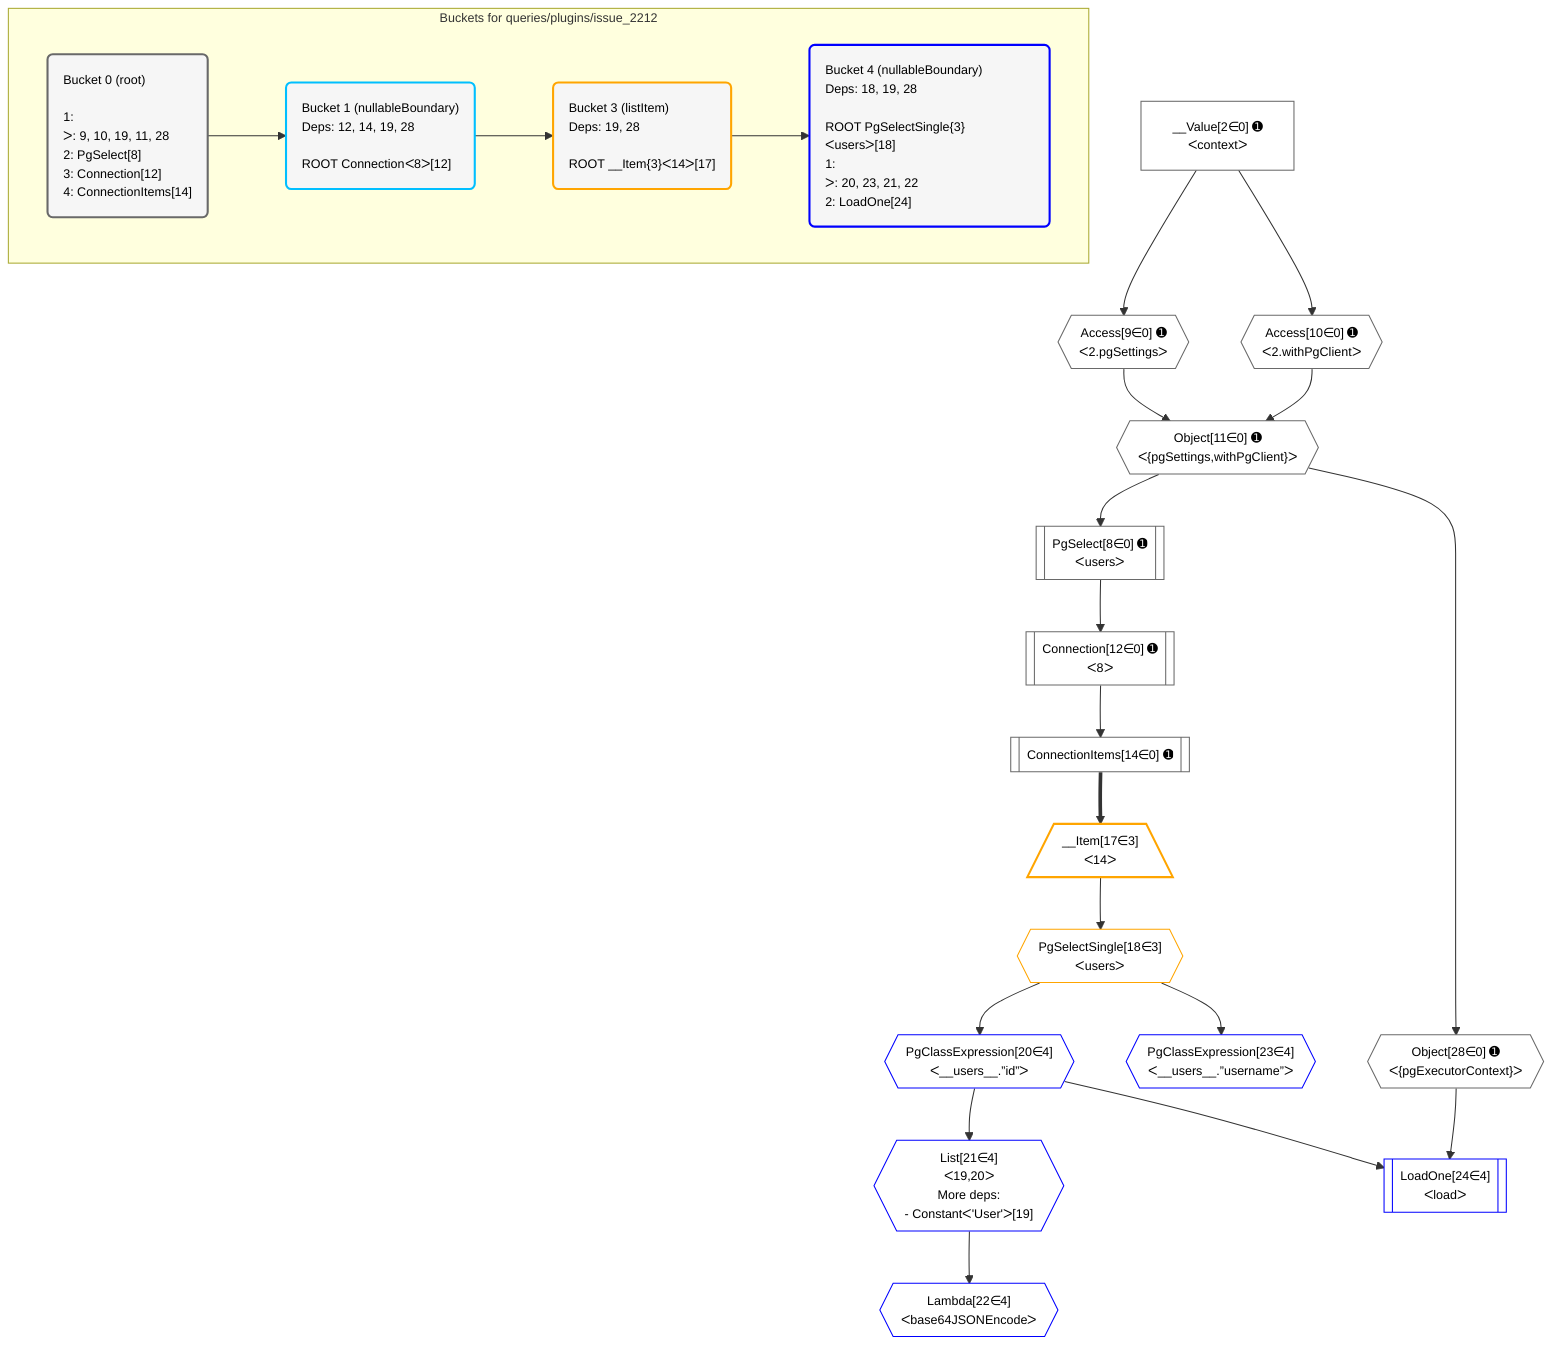 %%{init: {'themeVariables': { 'fontSize': '12px'}}}%%
graph TD
    classDef path fill:#eee,stroke:#000,color:#000
    classDef plan fill:#fff,stroke-width:1px,color:#000
    classDef itemplan fill:#fff,stroke-width:2px,color:#000
    classDef unbatchedplan fill:#dff,stroke-width:1px,color:#000
    classDef sideeffectplan fill:#fcc,stroke-width:2px,color:#000
    classDef bucket fill:#f6f6f6,color:#000,stroke-width:2px,text-align:left

    subgraph "Buckets for queries/plugins/issue_2212"
    Bucket0("Bucket 0 (root)<br /><br />1: <br />ᐳ: 9, 10, 19, 11, 28<br />2: PgSelect[8]<br />3: Connection[12]<br />4: ConnectionItems[14]"):::bucket
    Bucket1("Bucket 1 (nullableBoundary)<br />Deps: 12, 14, 19, 28<br /><br />ROOT Connectionᐸ8ᐳ[12]"):::bucket
    Bucket3("Bucket 3 (listItem)<br />Deps: 19, 28<br /><br />ROOT __Item{3}ᐸ14ᐳ[17]"):::bucket
    Bucket4("Bucket 4 (nullableBoundary)<br />Deps: 18, 19, 28<br /><br />ROOT PgSelectSingle{3}ᐸusersᐳ[18]<br />1: <br />ᐳ: 20, 23, 21, 22<br />2: LoadOne[24]"):::bucket
    end
    Bucket0 --> Bucket1
    Bucket1 --> Bucket3
    Bucket3 --> Bucket4

    %% plan dependencies
    Object11{{"Object[11∈0] ➊<br />ᐸ{pgSettings,withPgClient}ᐳ"}}:::plan
    Access9{{"Access[9∈0] ➊<br />ᐸ2.pgSettingsᐳ"}}:::plan
    Access10{{"Access[10∈0] ➊<br />ᐸ2.withPgClientᐳ"}}:::plan
    Access9 & Access10 --> Object11
    PgSelect8[["PgSelect[8∈0] ➊<br />ᐸusersᐳ"]]:::plan
    Object11 --> PgSelect8
    __Value2["__Value[2∈0] ➊<br />ᐸcontextᐳ"]:::plan
    __Value2 --> Access9
    __Value2 --> Access10
    Connection12[["Connection[12∈0] ➊<br />ᐸ8ᐳ"]]:::plan
    PgSelect8 --> Connection12
    ConnectionItems14[["ConnectionItems[14∈0] ➊"]]:::plan
    Connection12 --> ConnectionItems14
    Object28{{"Object[28∈0] ➊<br />ᐸ{pgExecutorContext}ᐳ"}}:::plan
    Object11 --> Object28
    __Item17[/"__Item[17∈3]<br />ᐸ14ᐳ"\]:::itemplan
    ConnectionItems14 ==> __Item17
    PgSelectSingle18{{"PgSelectSingle[18∈3]<br />ᐸusersᐳ"}}:::plan
    __Item17 --> PgSelectSingle18
    List21{{"List[21∈4]<br />ᐸ19,20ᐳ<br />More deps:<br />- Constantᐸ'User'ᐳ[19]"}}:::plan
    PgClassExpression20{{"PgClassExpression[20∈4]<br />ᐸ__users__.”id”ᐳ"}}:::plan
    PgClassExpression20 --> List21
    LoadOne24[["LoadOne[24∈4]<br />ᐸloadᐳ"]]:::plan
    PgClassExpression20 & Object28 --> LoadOne24
    PgSelectSingle18 --> PgClassExpression20
    Lambda22{{"Lambda[22∈4]<br />ᐸbase64JSONEncodeᐳ"}}:::plan
    List21 --> Lambda22
    PgClassExpression23{{"PgClassExpression[23∈4]<br />ᐸ__users__.”username”ᐳ"}}:::plan
    PgSelectSingle18 --> PgClassExpression23

    %% define steps
    classDef bucket0 stroke:#696969
    class Bucket0,__Value2,PgSelect8,Access9,Access10,Object11,Connection12,ConnectionItems14,Object28 bucket0
    classDef bucket1 stroke:#00bfff
    class Bucket1 bucket1
    classDef bucket3 stroke:#ffa500
    class Bucket3,__Item17,PgSelectSingle18 bucket3
    classDef bucket4 stroke:#0000ff
    class Bucket4,PgClassExpression20,List21,Lambda22,PgClassExpression23,LoadOne24 bucket4
